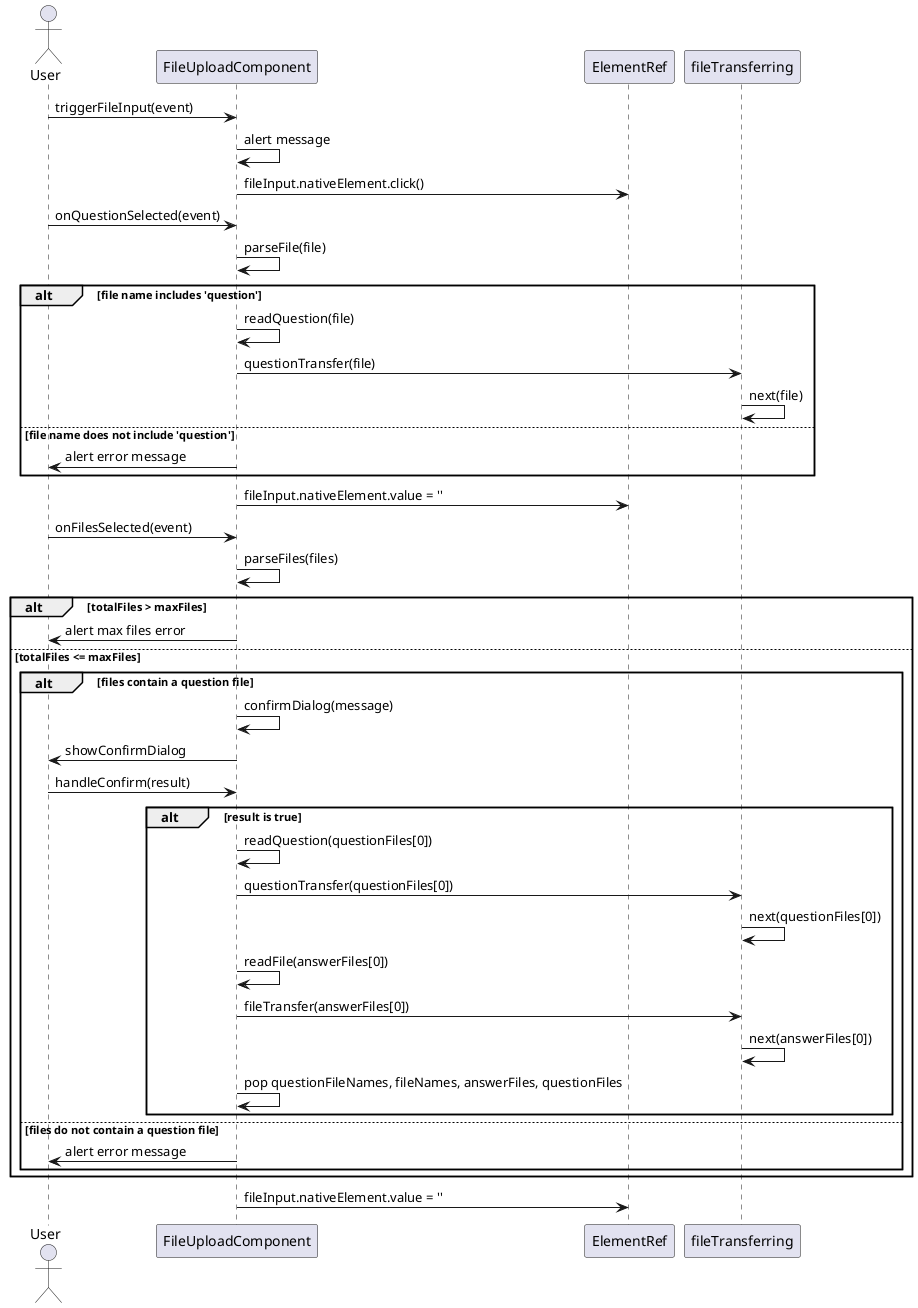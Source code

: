 @startuml
actor User

participant FileUploadComponent
participant ElementRef
participant fileTransferring

User -> FileUploadComponent: triggerFileInput(event)
FileUploadComponent -> FileUploadComponent: alert message
FileUploadComponent -> ElementRef: fileInput.nativeElement.click()

User -> FileUploadComponent: onQuestionSelected(event)
FileUploadComponent -> FileUploadComponent: parseFile(file)
alt file name includes 'question'
    FileUploadComponent -> FileUploadComponent: readQuestion(file)
    FileUploadComponent -> fileTransferring: questionTransfer(file)
    fileTransferring -> fileTransferring: next(file)
else file name does not include 'question'
    FileUploadComponent -> User: alert error message
end
FileUploadComponent -> ElementRef: fileInput.nativeElement.value = ''

User -> FileUploadComponent: onFilesSelected(event)
FileUploadComponent -> FileUploadComponent: parseFiles(files)
alt totalFiles > maxFiles
    FileUploadComponent -> User: alert max files error
else totalFiles <= maxFiles
    alt files contain a question file
        FileUploadComponent -> FileUploadComponent: confirmDialog(message)
        FileUploadComponent -> User: showConfirmDialog
        User -> FileUploadComponent: handleConfirm(result)
        alt result is true
            FileUploadComponent -> FileUploadComponent: readQuestion(questionFiles[0])
            FileUploadComponent -> fileTransferring: questionTransfer(questionFiles[0])
            fileTransferring -> fileTransferring: next(questionFiles[0])
            FileUploadComponent -> FileUploadComponent: readFile(answerFiles[0])
            FileUploadComponent -> fileTransferring: fileTransfer(answerFiles[0])
            fileTransferring -> fileTransferring: next(answerFiles[0])
            FileUploadComponent -> FileUploadComponent: pop questionFileNames, fileNames, answerFiles, questionFiles
        end
    else files do not contain a question file
        FileUploadComponent -> User: alert error message
    end
end
FileUploadComponent -> ElementRef: fileInput.nativeElement.value = ''

@enduml
